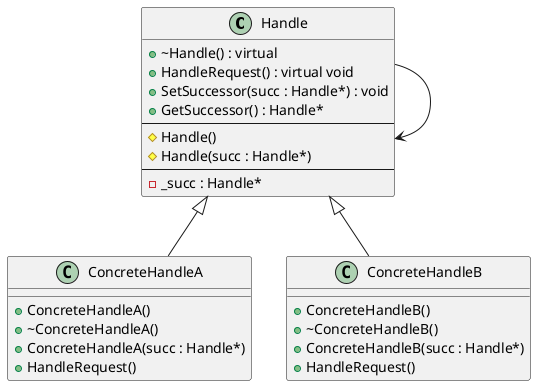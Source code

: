 @startuml ChainOfResponsibility

class Handle{
    + ~Handle() : virtual
    + HandleRequest() : virtual void
    + SetSuccessor(succ : Handle*) : void
    + GetSuccessor() : Handle*
    --
    # Handle()
    # Handle(succ : Handle*)
    --
    - _succ : Handle*
}

class ConcreteHandleA{
    + ConcreteHandleA()
    + ~ConcreteHandleA()
    + ConcreteHandleA(succ : Handle*)
    + HandleRequest()
}

class ConcreteHandleB{
    + ConcreteHandleB()
    + ~ConcreteHandleB()
    + ConcreteHandleB(succ : Handle*)
    + HandleRequest()
}

ConcreteHandleA -up-|> Handle
ConcreteHandleB -up-|> Handle

Handle --> Handle

@enduml